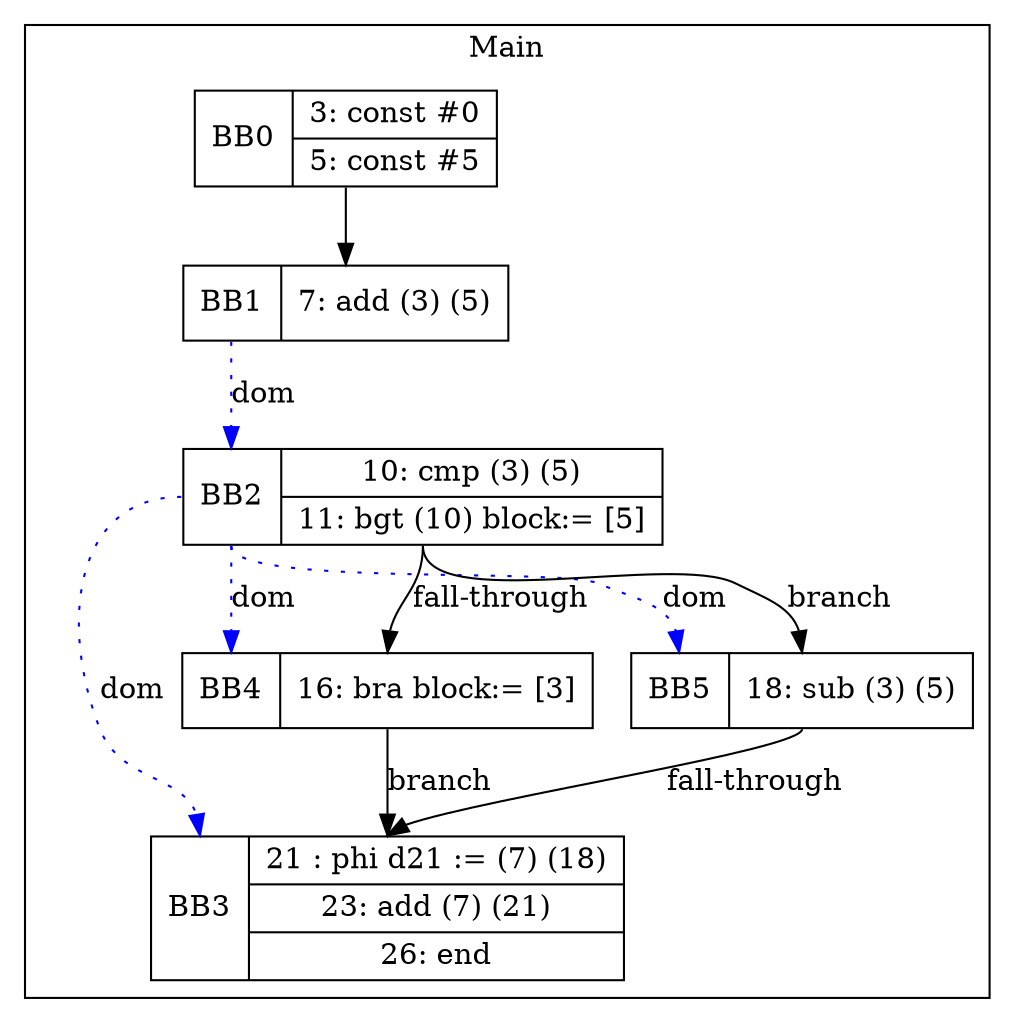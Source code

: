 digraph G {
node [shape=record];
subgraph cluster_main{
label = "Main";
BB0 [shape=record, label="<b>BB0|{3: const #0|5: const #5}"];
BB1 [shape=record, label="<b>BB1|{7: add (3) (5)}"];
BB2 [shape=record, label="<b>BB2|{10: cmp (3) (5)|11: bgt (10) block:= [5]}"];
BB3 [shape=record, label="<b>BB3|{21 : phi d21 := (7) (18)|23: add (7) (21)|26: end}"];
BB4 [shape=record, label="<b>BB4|{16: bra block:= [3]}"];
BB5 [shape=record, label="<b>BB5|{18: sub (3) (5)}"];
}
BB0:s -> BB1:n ;
BB2:b -> BB3:b [color=blue, style=dotted, label="dom"];
BB2:b -> BB4:b [color=blue, style=dotted, label="dom"];
BB1:b -> BB2:b [color=blue, style=dotted, label="dom"];
BB2:b -> BB5:b [color=blue, style=dotted, label="dom"];
BB2:s -> BB5:n [label="branch"];
BB4:s -> BB3:n [label="branch"];
BB5:s -> BB3:n [label="fall-through"];
BB2:s -> BB4:n [label="fall-through"];
}
